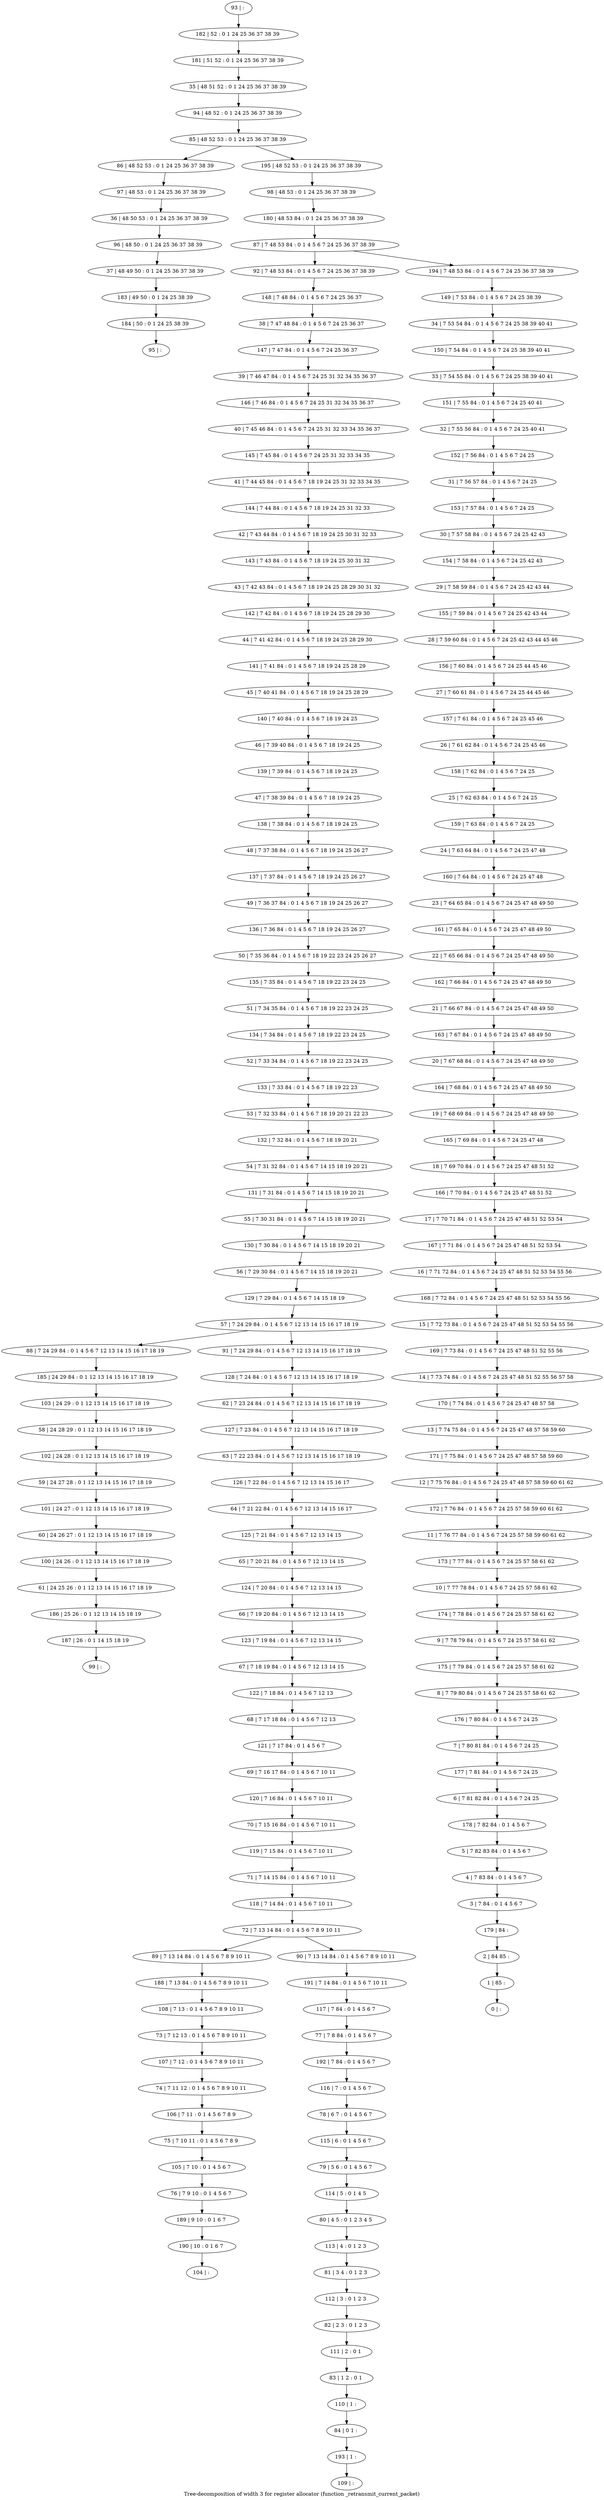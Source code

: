 digraph G {
graph [label="Tree-decomposition of width 3 for register allocator (function _retransmit_current_packet)"]
0[label="0 | : "];
1[label="1 | 85 : "];
2[label="2 | 84 85 : "];
3[label="3 | 7 84 : 0 1 4 5 6 7 "];
4[label="4 | 7 83 84 : 0 1 4 5 6 7 "];
5[label="5 | 7 82 83 84 : 0 1 4 5 6 7 "];
6[label="6 | 7 81 82 84 : 0 1 4 5 6 7 24 25 "];
7[label="7 | 7 80 81 84 : 0 1 4 5 6 7 24 25 "];
8[label="8 | 7 79 80 84 : 0 1 4 5 6 7 24 25 57 58 61 62 "];
9[label="9 | 7 78 79 84 : 0 1 4 5 6 7 24 25 57 58 61 62 "];
10[label="10 | 7 77 78 84 : 0 1 4 5 6 7 24 25 57 58 61 62 "];
11[label="11 | 7 76 77 84 : 0 1 4 5 6 7 24 25 57 58 59 60 61 62 "];
12[label="12 | 7 75 76 84 : 0 1 4 5 6 7 24 25 47 48 57 58 59 60 61 62 "];
13[label="13 | 7 74 75 84 : 0 1 4 5 6 7 24 25 47 48 57 58 59 60 "];
14[label="14 | 7 73 74 84 : 0 1 4 5 6 7 24 25 47 48 51 52 55 56 57 58 "];
15[label="15 | 7 72 73 84 : 0 1 4 5 6 7 24 25 47 48 51 52 53 54 55 56 "];
16[label="16 | 7 71 72 84 : 0 1 4 5 6 7 24 25 47 48 51 52 53 54 55 56 "];
17[label="17 | 7 70 71 84 : 0 1 4 5 6 7 24 25 47 48 51 52 53 54 "];
18[label="18 | 7 69 70 84 : 0 1 4 5 6 7 24 25 47 48 51 52 "];
19[label="19 | 7 68 69 84 : 0 1 4 5 6 7 24 25 47 48 49 50 "];
20[label="20 | 7 67 68 84 : 0 1 4 5 6 7 24 25 47 48 49 50 "];
21[label="21 | 7 66 67 84 : 0 1 4 5 6 7 24 25 47 48 49 50 "];
22[label="22 | 7 65 66 84 : 0 1 4 5 6 7 24 25 47 48 49 50 "];
23[label="23 | 7 64 65 84 : 0 1 4 5 6 7 24 25 47 48 49 50 "];
24[label="24 | 7 63 64 84 : 0 1 4 5 6 7 24 25 47 48 "];
25[label="25 | 7 62 63 84 : 0 1 4 5 6 7 24 25 "];
26[label="26 | 7 61 62 84 : 0 1 4 5 6 7 24 25 45 46 "];
27[label="27 | 7 60 61 84 : 0 1 4 5 6 7 24 25 44 45 46 "];
28[label="28 | 7 59 60 84 : 0 1 4 5 6 7 24 25 42 43 44 45 46 "];
29[label="29 | 7 58 59 84 : 0 1 4 5 6 7 24 25 42 43 44 "];
30[label="30 | 7 57 58 84 : 0 1 4 5 6 7 24 25 42 43 "];
31[label="31 | 7 56 57 84 : 0 1 4 5 6 7 24 25 "];
32[label="32 | 7 55 56 84 : 0 1 4 5 6 7 24 25 40 41 "];
33[label="33 | 7 54 55 84 : 0 1 4 5 6 7 24 25 38 39 40 41 "];
34[label="34 | 7 53 54 84 : 0 1 4 5 6 7 24 25 38 39 40 41 "];
35[label="35 | 48 51 52 : 0 1 24 25 36 37 38 39 "];
36[label="36 | 48 50 53 : 0 1 24 25 36 37 38 39 "];
37[label="37 | 48 49 50 : 0 1 24 25 36 37 38 39 "];
38[label="38 | 7 47 48 84 : 0 1 4 5 6 7 24 25 36 37 "];
39[label="39 | 7 46 47 84 : 0 1 4 5 6 7 24 25 31 32 34 35 36 37 "];
40[label="40 | 7 45 46 84 : 0 1 4 5 6 7 24 25 31 32 33 34 35 36 37 "];
41[label="41 | 7 44 45 84 : 0 1 4 5 6 7 18 19 24 25 31 32 33 34 35 "];
42[label="42 | 7 43 44 84 : 0 1 4 5 6 7 18 19 24 25 30 31 32 33 "];
43[label="43 | 7 42 43 84 : 0 1 4 5 6 7 18 19 24 25 28 29 30 31 32 "];
44[label="44 | 7 41 42 84 : 0 1 4 5 6 7 18 19 24 25 28 29 30 "];
45[label="45 | 7 40 41 84 : 0 1 4 5 6 7 18 19 24 25 28 29 "];
46[label="46 | 7 39 40 84 : 0 1 4 5 6 7 18 19 24 25 "];
47[label="47 | 7 38 39 84 : 0 1 4 5 6 7 18 19 24 25 "];
48[label="48 | 7 37 38 84 : 0 1 4 5 6 7 18 19 24 25 26 27 "];
49[label="49 | 7 36 37 84 : 0 1 4 5 6 7 18 19 24 25 26 27 "];
50[label="50 | 7 35 36 84 : 0 1 4 5 6 7 18 19 22 23 24 25 26 27 "];
51[label="51 | 7 34 35 84 : 0 1 4 5 6 7 18 19 22 23 24 25 "];
52[label="52 | 7 33 34 84 : 0 1 4 5 6 7 18 19 22 23 24 25 "];
53[label="53 | 7 32 33 84 : 0 1 4 5 6 7 18 19 20 21 22 23 "];
54[label="54 | 7 31 32 84 : 0 1 4 5 6 7 14 15 18 19 20 21 "];
55[label="55 | 7 30 31 84 : 0 1 4 5 6 7 14 15 18 19 20 21 "];
56[label="56 | 7 29 30 84 : 0 1 4 5 6 7 14 15 18 19 20 21 "];
57[label="57 | 7 24 29 84 : 0 1 4 5 6 7 12 13 14 15 16 17 18 19 "];
58[label="58 | 24 28 29 : 0 1 12 13 14 15 16 17 18 19 "];
59[label="59 | 24 27 28 : 0 1 12 13 14 15 16 17 18 19 "];
60[label="60 | 24 26 27 : 0 1 12 13 14 15 16 17 18 19 "];
61[label="61 | 24 25 26 : 0 1 12 13 14 15 16 17 18 19 "];
62[label="62 | 7 23 24 84 : 0 1 4 5 6 7 12 13 14 15 16 17 18 19 "];
63[label="63 | 7 22 23 84 : 0 1 4 5 6 7 12 13 14 15 16 17 18 19 "];
64[label="64 | 7 21 22 84 : 0 1 4 5 6 7 12 13 14 15 16 17 "];
65[label="65 | 7 20 21 84 : 0 1 4 5 6 7 12 13 14 15 "];
66[label="66 | 7 19 20 84 : 0 1 4 5 6 7 12 13 14 15 "];
67[label="67 | 7 18 19 84 : 0 1 4 5 6 7 12 13 14 15 "];
68[label="68 | 7 17 18 84 : 0 1 4 5 6 7 12 13 "];
69[label="69 | 7 16 17 84 : 0 1 4 5 6 7 10 11 "];
70[label="70 | 7 15 16 84 : 0 1 4 5 6 7 10 11 "];
71[label="71 | 7 14 15 84 : 0 1 4 5 6 7 10 11 "];
72[label="72 | 7 13 14 84 : 0 1 4 5 6 7 8 9 10 11 "];
73[label="73 | 7 12 13 : 0 1 4 5 6 7 8 9 10 11 "];
74[label="74 | 7 11 12 : 0 1 4 5 6 7 8 9 10 11 "];
75[label="75 | 7 10 11 : 0 1 4 5 6 7 8 9 "];
76[label="76 | 7 9 10 : 0 1 4 5 6 7 "];
77[label="77 | 7 8 84 : 0 1 4 5 6 7 "];
78[label="78 | 6 7 : 0 1 4 5 6 7 "];
79[label="79 | 5 6 : 0 1 4 5 6 7 "];
80[label="80 | 4 5 : 0 1 2 3 4 5 "];
81[label="81 | 3 4 : 0 1 2 3 "];
82[label="82 | 2 3 : 0 1 2 3 "];
83[label="83 | 1 2 : 0 1 "];
84[label="84 | 0 1 : "];
85[label="85 | 48 52 53 : 0 1 24 25 36 37 38 39 "];
86[label="86 | 48 52 53 : 0 1 24 25 36 37 38 39 "];
87[label="87 | 7 48 53 84 : 0 1 4 5 6 7 24 25 36 37 38 39 "];
88[label="88 | 7 24 29 84 : 0 1 4 5 6 7 12 13 14 15 16 17 18 19 "];
89[label="89 | 7 13 14 84 : 0 1 4 5 6 7 8 9 10 11 "];
90[label="90 | 7 13 14 84 : 0 1 4 5 6 7 8 9 10 11 "];
91[label="91 | 7 24 29 84 : 0 1 4 5 6 7 12 13 14 15 16 17 18 19 "];
92[label="92 | 7 48 53 84 : 0 1 4 5 6 7 24 25 36 37 38 39 "];
93[label="93 | : "];
94[label="94 | 48 52 : 0 1 24 25 36 37 38 39 "];
95[label="95 | : "];
96[label="96 | 48 50 : 0 1 24 25 36 37 38 39 "];
97[label="97 | 48 53 : 0 1 24 25 36 37 38 39 "];
98[label="98 | 48 53 : 0 1 24 25 36 37 38 39 "];
99[label="99 | : "];
100[label="100 | 24 26 : 0 1 12 13 14 15 16 17 18 19 "];
101[label="101 | 24 27 : 0 1 12 13 14 15 16 17 18 19 "];
102[label="102 | 24 28 : 0 1 12 13 14 15 16 17 18 19 "];
103[label="103 | 24 29 : 0 1 12 13 14 15 16 17 18 19 "];
104[label="104 | : "];
105[label="105 | 7 10 : 0 1 4 5 6 7 "];
106[label="106 | 7 11 : 0 1 4 5 6 7 8 9 "];
107[label="107 | 7 12 : 0 1 4 5 6 7 8 9 10 11 "];
108[label="108 | 7 13 : 0 1 4 5 6 7 8 9 10 11 "];
109[label="109 | : "];
110[label="110 | 1 : "];
111[label="111 | 2 : 0 1 "];
112[label="112 | 3 : 0 1 2 3 "];
113[label="113 | 4 : 0 1 2 3 "];
114[label="114 | 5 : 0 1 4 5 "];
115[label="115 | 6 : 0 1 4 5 6 7 "];
116[label="116 | 7 : 0 1 4 5 6 7 "];
117[label="117 | 7 84 : 0 1 4 5 6 7 "];
118[label="118 | 7 14 84 : 0 1 4 5 6 7 10 11 "];
119[label="119 | 7 15 84 : 0 1 4 5 6 7 10 11 "];
120[label="120 | 7 16 84 : 0 1 4 5 6 7 10 11 "];
121[label="121 | 7 17 84 : 0 1 4 5 6 7 "];
122[label="122 | 7 18 84 : 0 1 4 5 6 7 12 13 "];
123[label="123 | 7 19 84 : 0 1 4 5 6 7 12 13 14 15 "];
124[label="124 | 7 20 84 : 0 1 4 5 6 7 12 13 14 15 "];
125[label="125 | 7 21 84 : 0 1 4 5 6 7 12 13 14 15 "];
126[label="126 | 7 22 84 : 0 1 4 5 6 7 12 13 14 15 16 17 "];
127[label="127 | 7 23 84 : 0 1 4 5 6 7 12 13 14 15 16 17 18 19 "];
128[label="128 | 7 24 84 : 0 1 4 5 6 7 12 13 14 15 16 17 18 19 "];
129[label="129 | 7 29 84 : 0 1 4 5 6 7 14 15 18 19 "];
130[label="130 | 7 30 84 : 0 1 4 5 6 7 14 15 18 19 20 21 "];
131[label="131 | 7 31 84 : 0 1 4 5 6 7 14 15 18 19 20 21 "];
132[label="132 | 7 32 84 : 0 1 4 5 6 7 18 19 20 21 "];
133[label="133 | 7 33 84 : 0 1 4 5 6 7 18 19 22 23 "];
134[label="134 | 7 34 84 : 0 1 4 5 6 7 18 19 22 23 24 25 "];
135[label="135 | 7 35 84 : 0 1 4 5 6 7 18 19 22 23 24 25 "];
136[label="136 | 7 36 84 : 0 1 4 5 6 7 18 19 24 25 26 27 "];
137[label="137 | 7 37 84 : 0 1 4 5 6 7 18 19 24 25 26 27 "];
138[label="138 | 7 38 84 : 0 1 4 5 6 7 18 19 24 25 "];
139[label="139 | 7 39 84 : 0 1 4 5 6 7 18 19 24 25 "];
140[label="140 | 7 40 84 : 0 1 4 5 6 7 18 19 24 25 "];
141[label="141 | 7 41 84 : 0 1 4 5 6 7 18 19 24 25 28 29 "];
142[label="142 | 7 42 84 : 0 1 4 5 6 7 18 19 24 25 28 29 30 "];
143[label="143 | 7 43 84 : 0 1 4 5 6 7 18 19 24 25 30 31 32 "];
144[label="144 | 7 44 84 : 0 1 4 5 6 7 18 19 24 25 31 32 33 "];
145[label="145 | 7 45 84 : 0 1 4 5 6 7 24 25 31 32 33 34 35 "];
146[label="146 | 7 46 84 : 0 1 4 5 6 7 24 25 31 32 34 35 36 37 "];
147[label="147 | 7 47 84 : 0 1 4 5 6 7 24 25 36 37 "];
148[label="148 | 7 48 84 : 0 1 4 5 6 7 24 25 36 37 "];
149[label="149 | 7 53 84 : 0 1 4 5 6 7 24 25 38 39 "];
150[label="150 | 7 54 84 : 0 1 4 5 6 7 24 25 38 39 40 41 "];
151[label="151 | 7 55 84 : 0 1 4 5 6 7 24 25 40 41 "];
152[label="152 | 7 56 84 : 0 1 4 5 6 7 24 25 "];
153[label="153 | 7 57 84 : 0 1 4 5 6 7 24 25 "];
154[label="154 | 7 58 84 : 0 1 4 5 6 7 24 25 42 43 "];
155[label="155 | 7 59 84 : 0 1 4 5 6 7 24 25 42 43 44 "];
156[label="156 | 7 60 84 : 0 1 4 5 6 7 24 25 44 45 46 "];
157[label="157 | 7 61 84 : 0 1 4 5 6 7 24 25 45 46 "];
158[label="158 | 7 62 84 : 0 1 4 5 6 7 24 25 "];
159[label="159 | 7 63 84 : 0 1 4 5 6 7 24 25 "];
160[label="160 | 7 64 84 : 0 1 4 5 6 7 24 25 47 48 "];
161[label="161 | 7 65 84 : 0 1 4 5 6 7 24 25 47 48 49 50 "];
162[label="162 | 7 66 84 : 0 1 4 5 6 7 24 25 47 48 49 50 "];
163[label="163 | 7 67 84 : 0 1 4 5 6 7 24 25 47 48 49 50 "];
164[label="164 | 7 68 84 : 0 1 4 5 6 7 24 25 47 48 49 50 "];
165[label="165 | 7 69 84 : 0 1 4 5 6 7 24 25 47 48 "];
166[label="166 | 7 70 84 : 0 1 4 5 6 7 24 25 47 48 51 52 "];
167[label="167 | 7 71 84 : 0 1 4 5 6 7 24 25 47 48 51 52 53 54 "];
168[label="168 | 7 72 84 : 0 1 4 5 6 7 24 25 47 48 51 52 53 54 55 56 "];
169[label="169 | 7 73 84 : 0 1 4 5 6 7 24 25 47 48 51 52 55 56 "];
170[label="170 | 7 74 84 : 0 1 4 5 6 7 24 25 47 48 57 58 "];
171[label="171 | 7 75 84 : 0 1 4 5 6 7 24 25 47 48 57 58 59 60 "];
172[label="172 | 7 76 84 : 0 1 4 5 6 7 24 25 57 58 59 60 61 62 "];
173[label="173 | 7 77 84 : 0 1 4 5 6 7 24 25 57 58 61 62 "];
174[label="174 | 7 78 84 : 0 1 4 5 6 7 24 25 57 58 61 62 "];
175[label="175 | 7 79 84 : 0 1 4 5 6 7 24 25 57 58 61 62 "];
176[label="176 | 7 80 84 : 0 1 4 5 6 7 24 25 "];
177[label="177 | 7 81 84 : 0 1 4 5 6 7 24 25 "];
178[label="178 | 7 82 84 : 0 1 4 5 6 7 "];
179[label="179 | 84 : "];
180[label="180 | 48 53 84 : 0 1 24 25 36 37 38 39 "];
181[label="181 | 51 52 : 0 1 24 25 36 37 38 39 "];
182[label="182 | 52 : 0 1 24 25 36 37 38 39 "];
183[label="183 | 49 50 : 0 1 24 25 38 39 "];
184[label="184 | 50 : 0 1 24 25 38 39 "];
185[label="185 | 24 29 84 : 0 1 12 13 14 15 16 17 18 19 "];
186[label="186 | 25 26 : 0 1 12 13 14 15 18 19 "];
187[label="187 | 26 : 0 1 14 15 18 19 "];
188[label="188 | 7 13 84 : 0 1 4 5 6 7 8 9 10 11 "];
189[label="189 | 9 10 : 0 1 6 7 "];
190[label="190 | 10 : 0 1 6 7 "];
191[label="191 | 7 14 84 : 0 1 4 5 6 7 10 11 "];
192[label="192 | 7 84 : 0 1 4 5 6 7 "];
193[label="193 | 1 : "];
194[label="194 | 7 48 53 84 : 0 1 4 5 6 7 24 25 36 37 38 39 "];
195[label="195 | 48 52 53 : 0 1 24 25 36 37 38 39 "];
57->88 ;
72->89 ;
72->90 ;
57->91 ;
96->37 ;
36->96 ;
97->36 ;
86->97 ;
100->61 ;
60->100 ;
101->60 ;
59->101 ;
102->59 ;
58->102 ;
103->58 ;
105->76 ;
75->105 ;
106->75 ;
74->106 ;
107->74 ;
73->107 ;
108->73 ;
110->84 ;
83->110 ;
111->83 ;
82->111 ;
112->82 ;
81->112 ;
113->81 ;
80->113 ;
114->80 ;
79->114 ;
115->79 ;
78->115 ;
116->78 ;
117->77 ;
118->72 ;
71->118 ;
119->71 ;
70->119 ;
120->70 ;
69->120 ;
121->69 ;
68->121 ;
122->68 ;
67->122 ;
123->67 ;
66->123 ;
124->66 ;
65->124 ;
125->65 ;
64->125 ;
126->64 ;
63->126 ;
127->63 ;
62->127 ;
128->62 ;
91->128 ;
129->57 ;
56->129 ;
130->56 ;
55->130 ;
131->55 ;
54->131 ;
132->54 ;
53->132 ;
133->53 ;
52->133 ;
134->52 ;
51->134 ;
135->51 ;
50->135 ;
136->50 ;
49->136 ;
137->49 ;
48->137 ;
138->48 ;
47->138 ;
139->47 ;
46->139 ;
140->46 ;
45->140 ;
141->45 ;
44->141 ;
142->44 ;
43->142 ;
143->43 ;
42->143 ;
144->42 ;
41->144 ;
145->41 ;
40->145 ;
146->40 ;
39->146 ;
147->39 ;
38->147 ;
148->38 ;
92->148 ;
37->183 ;
184->95 ;
183->184 ;
185->103 ;
88->185 ;
61->186 ;
187->99 ;
186->187 ;
188->108 ;
89->188 ;
76->189 ;
190->104 ;
189->190 ;
191->117 ;
90->191 ;
192->116 ;
77->192 ;
193->109 ;
84->193 ;
93->182 ;
182->181 ;
181->35 ;
35->94 ;
94->85 ;
98->180 ;
180->87 ;
149->34 ;
34->150 ;
150->33 ;
33->151 ;
151->32 ;
32->152 ;
152->31 ;
31->153 ;
153->30 ;
30->154 ;
154->29 ;
29->155 ;
155->28 ;
28->156 ;
156->27 ;
27->157 ;
157->26 ;
26->158 ;
158->25 ;
25->159 ;
159->24 ;
24->160 ;
160->23 ;
23->161 ;
161->22 ;
22->162 ;
162->21 ;
21->163 ;
163->20 ;
20->164 ;
164->19 ;
19->165 ;
165->18 ;
18->166 ;
166->17 ;
17->167 ;
167->16 ;
16->168 ;
168->15 ;
15->169 ;
169->14 ;
14->170 ;
170->13 ;
13->171 ;
171->12 ;
12->172 ;
172->11 ;
11->173 ;
173->10 ;
10->174 ;
174->9 ;
9->175 ;
175->8 ;
8->176 ;
176->7 ;
7->177 ;
177->6 ;
6->178 ;
178->5 ;
5->4 ;
4->3 ;
3->179 ;
179->2 ;
2->1 ;
1->0 ;
194->149 ;
195->98 ;
87->92 ;
87->194 ;
85->86 ;
85->195 ;
}
